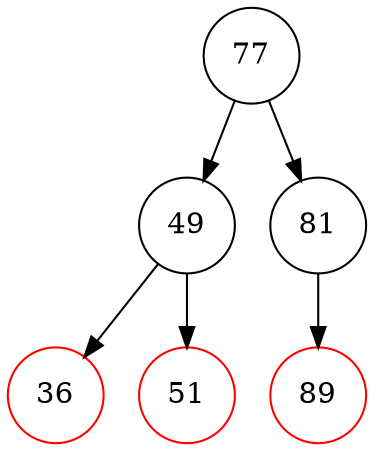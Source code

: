 digraph RBTree {
    node [shape=circle];
    "77" [color=black];
    "77" -> "49";
    "49" [color=black];
    "49" -> "36";
    "36" [color=red];
    "49" -> "51";
    "51" [color=red];
    "77" -> "81";
    "81" [color=black];
    "81" -> "89";
    "89" [color=red];
}
